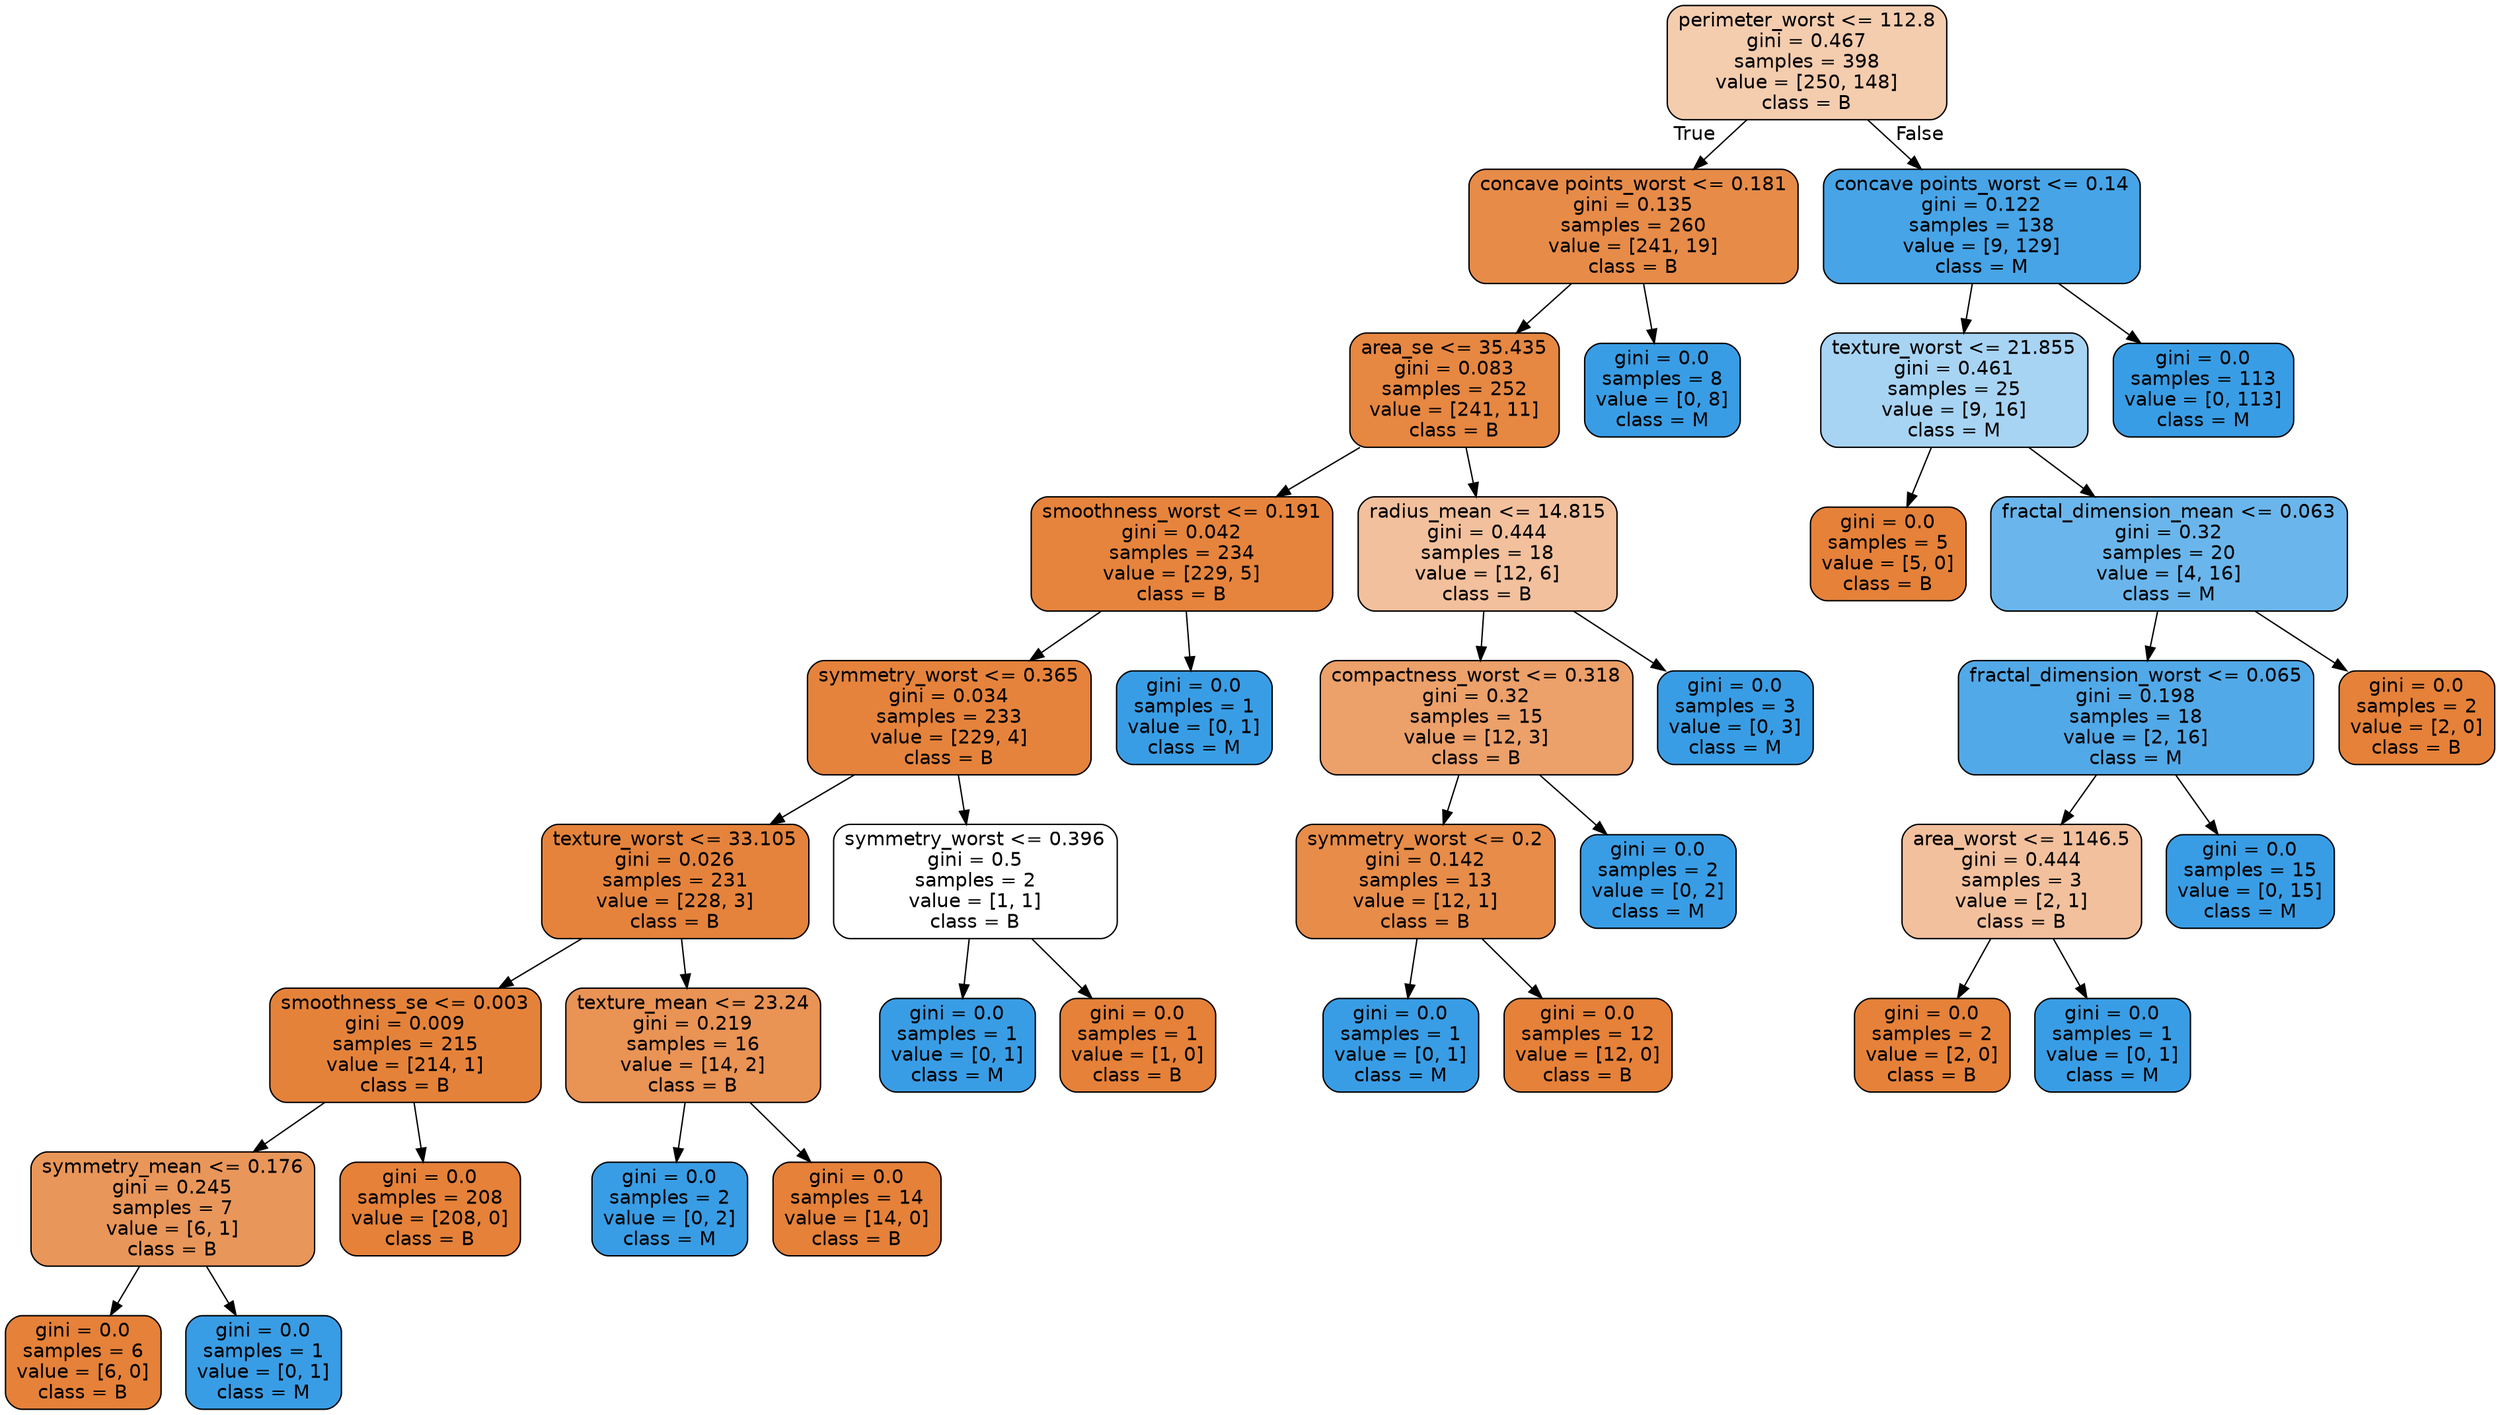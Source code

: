 digraph Tree {
node [shape=box, style="filled, rounded", color="black", fontname="helvetica"] ;
edge [fontname="helvetica"] ;
0 [label="perimeter_worst <= 112.8\ngini = 0.467\nsamples = 398\nvalue = [250, 148]\nclass = B", fillcolor="#f4ccae"] ;
1 [label="concave points_worst <= 0.181\ngini = 0.135\nsamples = 260\nvalue = [241, 19]\nclass = B", fillcolor="#e78b49"] ;
0 -> 1 [labeldistance=2.5, labelangle=45, headlabel="True"] ;
2 [label="area_se <= 35.435\ngini = 0.083\nsamples = 252\nvalue = [241, 11]\nclass = B", fillcolor="#e68742"] ;
1 -> 2 ;
3 [label="smoothness_worst <= 0.191\ngini = 0.042\nsamples = 234\nvalue = [229, 5]\nclass = B", fillcolor="#e6843d"] ;
2 -> 3 ;
4 [label="symmetry_worst <= 0.365\ngini = 0.034\nsamples = 233\nvalue = [229, 4]\nclass = B", fillcolor="#e5833c"] ;
3 -> 4 ;
5 [label="texture_worst <= 33.105\ngini = 0.026\nsamples = 231\nvalue = [228, 3]\nclass = B", fillcolor="#e5833c"] ;
4 -> 5 ;
6 [label="smoothness_se <= 0.003\ngini = 0.009\nsamples = 215\nvalue = [214, 1]\nclass = B", fillcolor="#e5823a"] ;
5 -> 6 ;
7 [label="symmetry_mean <= 0.176\ngini = 0.245\nsamples = 7\nvalue = [6, 1]\nclass = B", fillcolor="#e9965a"] ;
6 -> 7 ;
8 [label="gini = 0.0\nsamples = 6\nvalue = [6, 0]\nclass = B", fillcolor="#e58139"] ;
7 -> 8 ;
9 [label="gini = 0.0\nsamples = 1\nvalue = [0, 1]\nclass = M", fillcolor="#399de5"] ;
7 -> 9 ;
10 [label="gini = 0.0\nsamples = 208\nvalue = [208, 0]\nclass = B", fillcolor="#e58139"] ;
6 -> 10 ;
11 [label="texture_mean <= 23.24\ngini = 0.219\nsamples = 16\nvalue = [14, 2]\nclass = B", fillcolor="#e99355"] ;
5 -> 11 ;
12 [label="gini = 0.0\nsamples = 2\nvalue = [0, 2]\nclass = M", fillcolor="#399de5"] ;
11 -> 12 ;
13 [label="gini = 0.0\nsamples = 14\nvalue = [14, 0]\nclass = B", fillcolor="#e58139"] ;
11 -> 13 ;
14 [label="symmetry_worst <= 0.396\ngini = 0.5\nsamples = 2\nvalue = [1, 1]\nclass = B", fillcolor="#ffffff"] ;
4 -> 14 ;
15 [label="gini = 0.0\nsamples = 1\nvalue = [0, 1]\nclass = M", fillcolor="#399de5"] ;
14 -> 15 ;
16 [label="gini = 0.0\nsamples = 1\nvalue = [1, 0]\nclass = B", fillcolor="#e58139"] ;
14 -> 16 ;
17 [label="gini = 0.0\nsamples = 1\nvalue = [0, 1]\nclass = M", fillcolor="#399de5"] ;
3 -> 17 ;
18 [label="radius_mean <= 14.815\ngini = 0.444\nsamples = 18\nvalue = [12, 6]\nclass = B", fillcolor="#f2c09c"] ;
2 -> 18 ;
19 [label="compactness_worst <= 0.318\ngini = 0.32\nsamples = 15\nvalue = [12, 3]\nclass = B", fillcolor="#eca06a"] ;
18 -> 19 ;
20 [label="symmetry_worst <= 0.2\ngini = 0.142\nsamples = 13\nvalue = [12, 1]\nclass = B", fillcolor="#e78c49"] ;
19 -> 20 ;
21 [label="gini = 0.0\nsamples = 1\nvalue = [0, 1]\nclass = M", fillcolor="#399de5"] ;
20 -> 21 ;
22 [label="gini = 0.0\nsamples = 12\nvalue = [12, 0]\nclass = B", fillcolor="#e58139"] ;
20 -> 22 ;
23 [label="gini = 0.0\nsamples = 2\nvalue = [0, 2]\nclass = M", fillcolor="#399de5"] ;
19 -> 23 ;
24 [label="gini = 0.0\nsamples = 3\nvalue = [0, 3]\nclass = M", fillcolor="#399de5"] ;
18 -> 24 ;
25 [label="gini = 0.0\nsamples = 8\nvalue = [0, 8]\nclass = M", fillcolor="#399de5"] ;
1 -> 25 ;
26 [label="concave points_worst <= 0.14\ngini = 0.122\nsamples = 138\nvalue = [9, 129]\nclass = M", fillcolor="#47a4e7"] ;
0 -> 26 [labeldistance=2.5, labelangle=-45, headlabel="False"] ;
27 [label="texture_worst <= 21.855\ngini = 0.461\nsamples = 25\nvalue = [9, 16]\nclass = M", fillcolor="#a8d4f4"] ;
26 -> 27 ;
28 [label="gini = 0.0\nsamples = 5\nvalue = [5, 0]\nclass = B", fillcolor="#e58139"] ;
27 -> 28 ;
29 [label="fractal_dimension_mean <= 0.063\ngini = 0.32\nsamples = 20\nvalue = [4, 16]\nclass = M", fillcolor="#6ab6ec"] ;
27 -> 29 ;
30 [label="fractal_dimension_worst <= 0.065\ngini = 0.198\nsamples = 18\nvalue = [2, 16]\nclass = M", fillcolor="#52a9e8"] ;
29 -> 30 ;
31 [label="area_worst <= 1146.5\ngini = 0.444\nsamples = 3\nvalue = [2, 1]\nclass = B", fillcolor="#f2c09c"] ;
30 -> 31 ;
32 [label="gini = 0.0\nsamples = 2\nvalue = [2, 0]\nclass = B", fillcolor="#e58139"] ;
31 -> 32 ;
33 [label="gini = 0.0\nsamples = 1\nvalue = [0, 1]\nclass = M", fillcolor="#399de5"] ;
31 -> 33 ;
34 [label="gini = 0.0\nsamples = 15\nvalue = [0, 15]\nclass = M", fillcolor="#399de5"] ;
30 -> 34 ;
35 [label="gini = 0.0\nsamples = 2\nvalue = [2, 0]\nclass = B", fillcolor="#e58139"] ;
29 -> 35 ;
36 [label="gini = 0.0\nsamples = 113\nvalue = [0, 113]\nclass = M", fillcolor="#399de5"] ;
26 -> 36 ;
}